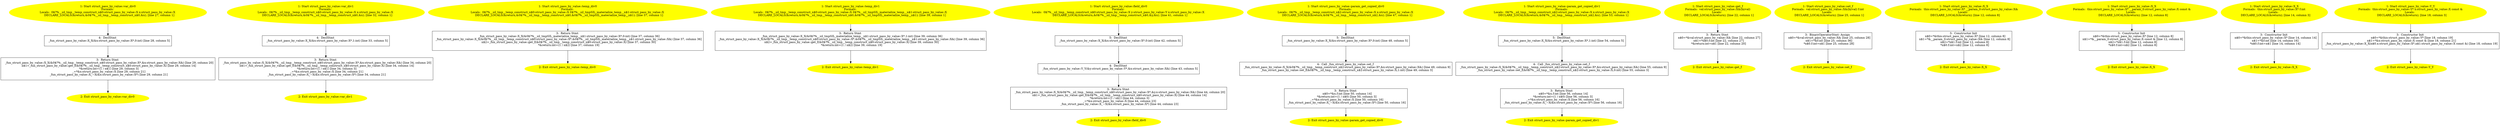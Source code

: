/* @generated */
digraph cfg {
"var_div0#struct_pass_by_value#10764880494979445665.44da929aedf0cdc1afaea064cb399051_1" [label="1: Start struct_pass_by_value::var_div0\nFormals: \nLocals:  0$?%__sil_tmp__temp_construct_n$0:struct_pass_by_value::X x:struct_pass_by_value::X \n   DECLARE_LOCALS(&return,&0$?%__sil_tmp__temp_construct_n$0,&x); [line 27, column 1]\n " color=yellow style=filled]
	

	 "var_div0#struct_pass_by_value#10764880494979445665.44da929aedf0cdc1afaea064cb399051_1" -> "var_div0#struct_pass_by_value#10764880494979445665.44da929aedf0cdc1afaea064cb399051_4" ;
"var_div0#struct_pass_by_value#10764880494979445665.44da929aedf0cdc1afaea064cb399051_2" [label="2: Exit struct_pass_by_value::var_div0 \n  " color=yellow style=filled]
	

"var_div0#struct_pass_by_value#10764880494979445665.44da929aedf0cdc1afaea064cb399051_3" [label="3:  Return Stmt \n   _fun_struct_pass_by_value::X_X(&0$?%__sil_tmp__temp_construct_n$0:struct_pass_by_value::X*,&x:struct_pass_by_value::X&) [line 29, column 20]\n  n$1=_fun_struct_pass_by_value::get_f(&0$?%__sil_tmp__temp_construct_n$0:struct_pass_by_value::X) [line 29, column 14]\n  *&return:int=(1 / n$1) [line 29, column 3]\n  _=*&x:struct_pass_by_value::X [line 29, column 21]\n  _fun_struct_pass_by_value::X_~X(&x:struct_pass_by_value::X*) [line 29, column 21]\n " shape="box"]
	

	 "var_div0#struct_pass_by_value#10764880494979445665.44da929aedf0cdc1afaea064cb399051_3" -> "var_div0#struct_pass_by_value#10764880494979445665.44da929aedf0cdc1afaea064cb399051_2" ;
"var_div0#struct_pass_by_value#10764880494979445665.44da929aedf0cdc1afaea064cb399051_4" [label="4:  DeclStmt \n   _fun_struct_pass_by_value::X_X(&x:struct_pass_by_value::X*,0:int) [line 28, column 5]\n " shape="box"]
	

	 "var_div0#struct_pass_by_value#10764880494979445665.44da929aedf0cdc1afaea064cb399051_4" -> "var_div0#struct_pass_by_value#10764880494979445665.44da929aedf0cdc1afaea064cb399051_3" ;
"var_div1#struct_pass_by_value#11501824865066029482.b667f3a6d8153cf4e571282bd064fc22_1" [label="1: Start struct_pass_by_value::var_div1\nFormals: \nLocals:  0$?%__sil_tmp__temp_construct_n$0:struct_pass_by_value::X x:struct_pass_by_value::X \n   DECLARE_LOCALS(&return,&0$?%__sil_tmp__temp_construct_n$0,&x); [line 32, column 1]\n " color=yellow style=filled]
	

	 "var_div1#struct_pass_by_value#11501824865066029482.b667f3a6d8153cf4e571282bd064fc22_1" -> "var_div1#struct_pass_by_value#11501824865066029482.b667f3a6d8153cf4e571282bd064fc22_4" ;
"var_div1#struct_pass_by_value#11501824865066029482.b667f3a6d8153cf4e571282bd064fc22_2" [label="2: Exit struct_pass_by_value::var_div1 \n  " color=yellow style=filled]
	

"var_div1#struct_pass_by_value#11501824865066029482.b667f3a6d8153cf4e571282bd064fc22_3" [label="3:  Return Stmt \n   _fun_struct_pass_by_value::X_X(&0$?%__sil_tmp__temp_construct_n$0:struct_pass_by_value::X*,&x:struct_pass_by_value::X&) [line 34, column 20]\n  n$1=_fun_struct_pass_by_value::get_f(&0$?%__sil_tmp__temp_construct_n$0:struct_pass_by_value::X) [line 34, column 14]\n  *&return:int=(1 / n$1) [line 34, column 3]\n  _=*&x:struct_pass_by_value::X [line 34, column 21]\n  _fun_struct_pass_by_value::X_~X(&x:struct_pass_by_value::X*) [line 34, column 21]\n " shape="box"]
	

	 "var_div1#struct_pass_by_value#11501824865066029482.b667f3a6d8153cf4e571282bd064fc22_3" -> "var_div1#struct_pass_by_value#11501824865066029482.b667f3a6d8153cf4e571282bd064fc22_2" ;
"var_div1#struct_pass_by_value#11501824865066029482.b667f3a6d8153cf4e571282bd064fc22_4" [label="4:  DeclStmt \n   _fun_struct_pass_by_value::X_X(&x:struct_pass_by_value::X*,1:int) [line 33, column 5]\n " shape="box"]
	

	 "var_div1#struct_pass_by_value#11501824865066029482.b667f3a6d8153cf4e571282bd064fc22_4" -> "var_div1#struct_pass_by_value#11501824865066029482.b667f3a6d8153cf4e571282bd064fc22_3" ;
"temp_div0#struct_pass_by_value#12428807554484697371.c8fca64e841f1b138c802c96104d913c_1" [label="1: Start struct_pass_by_value::temp_div0\nFormals: \nLocals:  0$?%__sil_tmp__temp_construct_n$0:struct_pass_by_value::X 0$?%__sil_tmpSIL_materialize_temp__n$1:struct_pass_by_value::X \n   DECLARE_LOCALS(&return,&0$?%__sil_tmp__temp_construct_n$0,&0$?%__sil_tmpSIL_materialize_temp__n$1); [line 37, column 1]\n " color=yellow style=filled]
	

	 "temp_div0#struct_pass_by_value#12428807554484697371.c8fca64e841f1b138c802c96104d913c_1" -> "temp_div0#struct_pass_by_value#12428807554484697371.c8fca64e841f1b138c802c96104d913c_3" ;
"temp_div0#struct_pass_by_value#12428807554484697371.c8fca64e841f1b138c802c96104d913c_2" [label="2: Exit struct_pass_by_value::temp_div0 \n  " color=yellow style=filled]
	

"temp_div0#struct_pass_by_value#12428807554484697371.c8fca64e841f1b138c802c96104d913c_3" [label="3:  Return Stmt \n   _fun_struct_pass_by_value::X_X(&0$?%__sil_tmpSIL_materialize_temp__n$1:struct_pass_by_value::X*,0:int) [line 37, column 36]\n  _fun_struct_pass_by_value::X_X(&0$?%__sil_tmp__temp_construct_n$0:struct_pass_by_value::X*,&0$?%__sil_tmpSIL_materialize_temp__n$1:struct_pass_by_value::X&) [line 37, column 36]\n  n$2=_fun_struct_pass_by_value::get_f(&0$?%__sil_tmp__temp_construct_n$0:struct_pass_by_value::X) [line 37, column 30]\n  *&return:int=(1 / n$2) [line 37, column 19]\n " shape="box"]
	

	 "temp_div0#struct_pass_by_value#12428807554484697371.c8fca64e841f1b138c802c96104d913c_3" -> "temp_div0#struct_pass_by_value#12428807554484697371.c8fca64e841f1b138c802c96104d913c_2" ;
"temp_div1#struct_pass_by_value#13173334156757910444.11618e43948d09c7324724af84bc0d5b_1" [label="1: Start struct_pass_by_value::temp_div1\nFormals: \nLocals:  0$?%__sil_tmp__temp_construct_n$0:struct_pass_by_value::X 0$?%__sil_tmpSIL_materialize_temp__n$1:struct_pass_by_value::X \n   DECLARE_LOCALS(&return,&0$?%__sil_tmp__temp_construct_n$0,&0$?%__sil_tmpSIL_materialize_temp__n$1); [line 39, column 1]\n " color=yellow style=filled]
	

	 "temp_div1#struct_pass_by_value#13173334156757910444.11618e43948d09c7324724af84bc0d5b_1" -> "temp_div1#struct_pass_by_value#13173334156757910444.11618e43948d09c7324724af84bc0d5b_3" ;
"temp_div1#struct_pass_by_value#13173334156757910444.11618e43948d09c7324724af84bc0d5b_2" [label="2: Exit struct_pass_by_value::temp_div1 \n  " color=yellow style=filled]
	

"temp_div1#struct_pass_by_value#13173334156757910444.11618e43948d09c7324724af84bc0d5b_3" [label="3:  Return Stmt \n   _fun_struct_pass_by_value::X_X(&0$?%__sil_tmpSIL_materialize_temp__n$1:struct_pass_by_value::X*,1:int) [line 39, column 36]\n  _fun_struct_pass_by_value::X_X(&0$?%__sil_tmp__temp_construct_n$0:struct_pass_by_value::X*,&0$?%__sil_tmpSIL_materialize_temp__n$1:struct_pass_by_value::X&) [line 39, column 36]\n  n$2=_fun_struct_pass_by_value::get_f(&0$?%__sil_tmp__temp_construct_n$0:struct_pass_by_value::X) [line 39, column 30]\n  *&return:int=(1 / n$2) [line 39, column 19]\n " shape="box"]
	

	 "temp_div1#struct_pass_by_value#13173334156757910444.11618e43948d09c7324724af84bc0d5b_3" -> "temp_div1#struct_pass_by_value#13173334156757910444.11618e43948d09c7324724af84bc0d5b_2" ;
"field_div0#struct_pass_by_value#10739265731582012189.309f906a63458fd1d3c6651d011f1020_1" [label="1: Start struct_pass_by_value::field_div0\nFormals: \nLocals:  0$?%__sil_tmp__temp_construct_n$0:struct_pass_by_value::X y:struct_pass_by_value::Y x:struct_pass_by_value::X \n   DECLARE_LOCALS(&return,&0$?%__sil_tmp__temp_construct_n$0,&y,&x); [line 41, column 1]\n " color=yellow style=filled]
	

	 "field_div0#struct_pass_by_value#10739265731582012189.309f906a63458fd1d3c6651d011f1020_1" -> "field_div0#struct_pass_by_value#10739265731582012189.309f906a63458fd1d3c6651d011f1020_5" ;
"field_div0#struct_pass_by_value#10739265731582012189.309f906a63458fd1d3c6651d011f1020_2" [label="2: Exit struct_pass_by_value::field_div0 \n  " color=yellow style=filled]
	

"field_div0#struct_pass_by_value#10739265731582012189.309f906a63458fd1d3c6651d011f1020_3" [label="3:  Return Stmt \n   _fun_struct_pass_by_value::X_X(&0$?%__sil_tmp__temp_construct_n$0:struct_pass_by_value::X*,&y.x:struct_pass_by_value::X&) [line 44, column 20]\n  n$1=_fun_struct_pass_by_value::get_f(&0$?%__sil_tmp__temp_construct_n$0:struct_pass_by_value::X) [line 44, column 14]\n  *&return:int=(1 / n$1) [line 44, column 3]\n  _=*&x:struct_pass_by_value::X [line 44, column 23]\n  _fun_struct_pass_by_value::X_~X(&x:struct_pass_by_value::X*) [line 44, column 23]\n " shape="box"]
	

	 "field_div0#struct_pass_by_value#10739265731582012189.309f906a63458fd1d3c6651d011f1020_3" -> "field_div0#struct_pass_by_value#10739265731582012189.309f906a63458fd1d3c6651d011f1020_2" ;
"field_div0#struct_pass_by_value#10739265731582012189.309f906a63458fd1d3c6651d011f1020_4" [label="4:  DeclStmt \n   _fun_struct_pass_by_value::Y_Y(&y:struct_pass_by_value::Y*,&x:struct_pass_by_value::X&) [line 43, column 5]\n " shape="box"]
	

	 "field_div0#struct_pass_by_value#10739265731582012189.309f906a63458fd1d3c6651d011f1020_4" -> "field_div0#struct_pass_by_value#10739265731582012189.309f906a63458fd1d3c6651d011f1020_3" ;
"field_div0#struct_pass_by_value#10739265731582012189.309f906a63458fd1d3c6651d011f1020_5" [label="5:  DeclStmt \n   _fun_struct_pass_by_value::X_X(&x:struct_pass_by_value::X*,0:int) [line 42, column 5]\n " shape="box"]
	

	 "field_div0#struct_pass_by_value#10739265731582012189.309f906a63458fd1d3c6651d011f1020_5" -> "field_div0#struct_pass_by_value#10739265731582012189.309f906a63458fd1d3c6651d011f1020_4" ;
"param_get_copied_div0#struct_pass_by_value#5422600122206315156.a9ecc5bcf15beb35ee10b7d5c038ad8e_1" [label="1: Start struct_pass_by_value::param_get_copied_div0\nFormals: \nLocals:  0$?%__sil_tmp__temp_construct_n$2:struct_pass_by_value::X x:struct_pass_by_value::X \n   DECLARE_LOCALS(&return,&0$?%__sil_tmp__temp_construct_n$2,&x); [line 47, column 1]\n " color=yellow style=filled]
	

	 "param_get_copied_div0#struct_pass_by_value#5422600122206315156.a9ecc5bcf15beb35ee10b7d5c038ad8e_1" -> "param_get_copied_div0#struct_pass_by_value#5422600122206315156.a9ecc5bcf15beb35ee10b7d5c038ad8e_5" ;
"param_get_copied_div0#struct_pass_by_value#5422600122206315156.a9ecc5bcf15beb35ee10b7d5c038ad8e_2" [label="2: Exit struct_pass_by_value::param_get_copied_div0 \n  " color=yellow style=filled]
	

"param_get_copied_div0#struct_pass_by_value#5422600122206315156.a9ecc5bcf15beb35ee10b7d5c038ad8e_3" [label="3:  Return Stmt \n   n$0=*&x.f:int [line 50, column 14]\n  *&return:int=(1 / n$0) [line 50, column 3]\n  _=*&x:struct_pass_by_value::X [line 50, column 16]\n  _fun_struct_pass_by_value::X_~X(&x:struct_pass_by_value::X*) [line 50, column 16]\n " shape="box"]
	

	 "param_get_copied_div0#struct_pass_by_value#5422600122206315156.a9ecc5bcf15beb35ee10b7d5c038ad8e_3" -> "param_get_copied_div0#struct_pass_by_value#5422600122206315156.a9ecc5bcf15beb35ee10b7d5c038ad8e_2" ;
"param_get_copied_div0#struct_pass_by_value#5422600122206315156.a9ecc5bcf15beb35ee10b7d5c038ad8e_4" [label="4:  Call _fun_struct_pass_by_value::set_f \n   _fun_struct_pass_by_value::X_X(&0$?%__sil_tmp__temp_construct_n$2:struct_pass_by_value::X*,&x:struct_pass_by_value::X&) [line 49, column 9]\n  _fun_struct_pass_by_value::set_f(&0$?%__sil_tmp__temp_construct_n$2:struct_pass_by_value::X,1:int) [line 49, column 3]\n " shape="box"]
	

	 "param_get_copied_div0#struct_pass_by_value#5422600122206315156.a9ecc5bcf15beb35ee10b7d5c038ad8e_4" -> "param_get_copied_div0#struct_pass_by_value#5422600122206315156.a9ecc5bcf15beb35ee10b7d5c038ad8e_3" ;
"param_get_copied_div0#struct_pass_by_value#5422600122206315156.a9ecc5bcf15beb35ee10b7d5c038ad8e_5" [label="5:  DeclStmt \n   _fun_struct_pass_by_value::X_X(&x:struct_pass_by_value::X*,0:int) [line 48, column 5]\n " shape="box"]
	

	 "param_get_copied_div0#struct_pass_by_value#5422600122206315156.a9ecc5bcf15beb35ee10b7d5c038ad8e_5" -> "param_get_copied_div0#struct_pass_by_value#5422600122206315156.a9ecc5bcf15beb35ee10b7d5c038ad8e_4" ;
"param_get_copied_div1#struct_pass_by_value#4678038335560999331.58ffd03114defd7dfa2ce1d8e7c84b46_1" [label="1: Start struct_pass_by_value::param_get_copied_div1\nFormals: \nLocals:  0$?%__sil_tmp__temp_construct_n$2:struct_pass_by_value::X x:struct_pass_by_value::X \n   DECLARE_LOCALS(&return,&0$?%__sil_tmp__temp_construct_n$2,&x); [line 53, column 1]\n " color=yellow style=filled]
	

	 "param_get_copied_div1#struct_pass_by_value#4678038335560999331.58ffd03114defd7dfa2ce1d8e7c84b46_1" -> "param_get_copied_div1#struct_pass_by_value#4678038335560999331.58ffd03114defd7dfa2ce1d8e7c84b46_5" ;
"param_get_copied_div1#struct_pass_by_value#4678038335560999331.58ffd03114defd7dfa2ce1d8e7c84b46_2" [label="2: Exit struct_pass_by_value::param_get_copied_div1 \n  " color=yellow style=filled]
	

"param_get_copied_div1#struct_pass_by_value#4678038335560999331.58ffd03114defd7dfa2ce1d8e7c84b46_3" [label="3:  Return Stmt \n   n$0=*&x.f:int [line 56, column 14]\n  *&return:int=(1 / n$0) [line 56, column 3]\n  _=*&x:struct_pass_by_value::X [line 56, column 16]\n  _fun_struct_pass_by_value::X_~X(&x:struct_pass_by_value::X*) [line 56, column 16]\n " shape="box"]
	

	 "param_get_copied_div1#struct_pass_by_value#4678038335560999331.58ffd03114defd7dfa2ce1d8e7c84b46_3" -> "param_get_copied_div1#struct_pass_by_value#4678038335560999331.58ffd03114defd7dfa2ce1d8e7c84b46_2" ;
"param_get_copied_div1#struct_pass_by_value#4678038335560999331.58ffd03114defd7dfa2ce1d8e7c84b46_4" [label="4:  Call _fun_struct_pass_by_value::set_f \n   _fun_struct_pass_by_value::X_X(&0$?%__sil_tmp__temp_construct_n$2:struct_pass_by_value::X*,&x:struct_pass_by_value::X&) [line 55, column 9]\n  _fun_struct_pass_by_value::set_f(&0$?%__sil_tmp__temp_construct_n$2:struct_pass_by_value::X,0:int) [line 55, column 3]\n " shape="box"]
	

	 "param_get_copied_div1#struct_pass_by_value#4678038335560999331.58ffd03114defd7dfa2ce1d8e7c84b46_4" -> "param_get_copied_div1#struct_pass_by_value#4678038335560999331.58ffd03114defd7dfa2ce1d8e7c84b46_3" ;
"param_get_copied_div1#struct_pass_by_value#4678038335560999331.58ffd03114defd7dfa2ce1d8e7c84b46_5" [label="5:  DeclStmt \n   _fun_struct_pass_by_value::X_X(&x:struct_pass_by_value::X*,1:int) [line 54, column 5]\n " shape="box"]
	

	 "param_get_copied_div1#struct_pass_by_value#4678038335560999331.58ffd03114defd7dfa2ce1d8e7c84b46_5" -> "param_get_copied_div1#struct_pass_by_value#4678038335560999331.58ffd03114defd7dfa2ce1d8e7c84b46_4" ;
"get_f#struct_pass_by_value#16901161791851138670.e181cdd22ed5b9b12bfb0f726d36256b_1" [label="1: Start struct_pass_by_value::get_f\nFormals:  val:struct_pass_by_value::X&(byval)\nLocals:  \n   DECLARE_LOCALS(&return); [line 22, column 1]\n " color=yellow style=filled]
	

	 "get_f#struct_pass_by_value#16901161791851138670.e181cdd22ed5b9b12bfb0f726d36256b_1" -> "get_f#struct_pass_by_value#16901161791851138670.e181cdd22ed5b9b12bfb0f726d36256b_3" ;
"get_f#struct_pass_by_value#16901161791851138670.e181cdd22ed5b9b12bfb0f726d36256b_2" [label="2: Exit struct_pass_by_value::get_f \n  " color=yellow style=filled]
	

"get_f#struct_pass_by_value#16901161791851138670.e181cdd22ed5b9b12bfb0f726d36256b_3" [label="3:  Return Stmt \n   n$0=*&val:struct_pass_by_value::X& [line 22, column 27]\n  n$1=*n$0.f:int [line 22, column 27]\n  *&return:int=n$1 [line 22, column 20]\n " shape="box"]
	

	 "get_f#struct_pass_by_value#16901161791851138670.e181cdd22ed5b9b12bfb0f726d36256b_3" -> "get_f#struct_pass_by_value#16901161791851138670.e181cdd22ed5b9b12bfb0f726d36256b_2" ;
"set_f#struct_pass_by_value#449985082730240817.3244dc0de9a72d4ec2d03e236d94d06e_1" [label="1: Start struct_pass_by_value::set_f\nFormals:  val:struct_pass_by_value::X&(byval) f:int\nLocals:  \n   DECLARE_LOCALS(&return); [line 25, column 1]\n " color=yellow style=filled]
	

	 "set_f#struct_pass_by_value#449985082730240817.3244dc0de9a72d4ec2d03e236d94d06e_1" -> "set_f#struct_pass_by_value#449985082730240817.3244dc0de9a72d4ec2d03e236d94d06e_3" ;
"set_f#struct_pass_by_value#449985082730240817.3244dc0de9a72d4ec2d03e236d94d06e_2" [label="2: Exit struct_pass_by_value::set_f \n  " color=yellow style=filled]
	

"set_f#struct_pass_by_value#449985082730240817.3244dc0de9a72d4ec2d03e236d94d06e_3" [label="3:  BinaryOperatorStmt: Assign \n   n$0=*&val:struct_pass_by_value::X& [line 25, column 28]\n  n$1=*&f:int [line 25, column 36]\n  *n$0.f:int=n$1 [line 25, column 28]\n " shape="box"]
	

	 "set_f#struct_pass_by_value#449985082730240817.3244dc0de9a72d4ec2d03e236d94d06e_3" -> "set_f#struct_pass_by_value#449985082730240817.3244dc0de9a72d4ec2d03e236d94d06e_2" ;
"X#X#struct_pass_by_value#{8495470270182220238|constexpr}.ea3fe0be489de1d7a9283f9ea7d8899f_1" [label="1: Start struct_pass_by_value::X_X\nFormals:  this:struct_pass_by_value::X* __param_0:struct_pass_by_value::X&\nLocals:  \n   DECLARE_LOCALS(&return); [line 12, column 8]\n " color=yellow style=filled]
	

	 "X#X#struct_pass_by_value#{8495470270182220238|constexpr}.ea3fe0be489de1d7a9283f9ea7d8899f_1" -> "X#X#struct_pass_by_value#{8495470270182220238|constexpr}.ea3fe0be489de1d7a9283f9ea7d8899f_3" ;
"X#X#struct_pass_by_value#{8495470270182220238|constexpr}.ea3fe0be489de1d7a9283f9ea7d8899f_2" [label="2: Exit struct_pass_by_value::X_X \n  " color=yellow style=filled]
	

"X#X#struct_pass_by_value#{8495470270182220238|constexpr}.ea3fe0be489de1d7a9283f9ea7d8899f_3" [label="3:  Constructor Init \n   n$0=*&this:struct_pass_by_value::X* [line 12, column 8]\n  n$1=*&__param_0:struct_pass_by_value::X& [line 12, column 8]\n  n$2=*n$1.f:int [line 12, column 8]\n  *n$0.f:int=n$2 [line 12, column 8]\n " shape="box"]
	

	 "X#X#struct_pass_by_value#{8495470270182220238|constexpr}.ea3fe0be489de1d7a9283f9ea7d8899f_3" -> "X#X#struct_pass_by_value#{8495470270182220238|constexpr}.ea3fe0be489de1d7a9283f9ea7d8899f_2" ;
"X#X#struct_pass_by_value#{9755652315089766298|constexpr}.81acc1c263466d84e0cc912cd1d47b28_1" [label="1: Start struct_pass_by_value::X_X\nFormals:  this:struct_pass_by_value::X* __param_0:struct_pass_by_value::X const &\nLocals:  \n   DECLARE_LOCALS(&return); [line 12, column 8]\n " color=yellow style=filled]
	

	 "X#X#struct_pass_by_value#{9755652315089766298|constexpr}.81acc1c263466d84e0cc912cd1d47b28_1" -> "X#X#struct_pass_by_value#{9755652315089766298|constexpr}.81acc1c263466d84e0cc912cd1d47b28_3" ;
"X#X#struct_pass_by_value#{9755652315089766298|constexpr}.81acc1c263466d84e0cc912cd1d47b28_2" [label="2: Exit struct_pass_by_value::X_X \n  " color=yellow style=filled]
	

"X#X#struct_pass_by_value#{9755652315089766298|constexpr}.81acc1c263466d84e0cc912cd1d47b28_3" [label="3:  Constructor Init \n   n$0=*&this:struct_pass_by_value::X* [line 12, column 8]\n  n$1=*&__param_0:struct_pass_by_value::X const & [line 12, column 8]\n  n$2=*n$1.f:int [line 12, column 8]\n  *n$0.f:int=n$2 [line 12, column 8]\n " shape="box"]
	

	 "X#X#struct_pass_by_value#{9755652315089766298|constexpr}.81acc1c263466d84e0cc912cd1d47b28_3" -> "X#X#struct_pass_by_value#{9755652315089766298|constexpr}.81acc1c263466d84e0cc912cd1d47b28_2" ;
"X#X#struct_pass_by_value#{11203369373673859396}.cf8c3ea98f014a538f7f90e4593e75eb_1" [label="1: Start struct_pass_by_value::X_X\nFormals:  this:struct_pass_by_value::X* f:int\nLocals:  \n   DECLARE_LOCALS(&return); [line 14, column 3]\n " color=yellow style=filled]
	

	 "X#X#struct_pass_by_value#{11203369373673859396}.cf8c3ea98f014a538f7f90e4593e75eb_1" -> "X#X#struct_pass_by_value#{11203369373673859396}.cf8c3ea98f014a538f7f90e4593e75eb_3" ;
"X#X#struct_pass_by_value#{11203369373673859396}.cf8c3ea98f014a538f7f90e4593e75eb_2" [label="2: Exit struct_pass_by_value::X_X \n  " color=yellow style=filled]
	

"X#X#struct_pass_by_value#{11203369373673859396}.cf8c3ea98f014a538f7f90e4593e75eb_3" [label="3:  Constructor Init \n   n$0=*&this:struct_pass_by_value::X* [line 14, column 14]\n  n$1=*&f:int [line 14, column 16]\n  *n$0.f:int=n$1 [line 14, column 14]\n " shape="box"]
	

	 "X#X#struct_pass_by_value#{11203369373673859396}.cf8c3ea98f014a538f7f90e4593e75eb_3" -> "X#X#struct_pass_by_value#{11203369373673859396}.cf8c3ea98f014a538f7f90e4593e75eb_2" ;
"Y#Y#struct_pass_by_value#{2591422873810003675}.4cc6400ed3a8bedc19c95b6ea1876631_1" [label="1: Start struct_pass_by_value::Y_Y\nFormals:  this:struct_pass_by_value::Y* x:struct_pass_by_value::X const &\nLocals:  \n   DECLARE_LOCALS(&return); [line 18, column 3]\n " color=yellow style=filled]
	

	 "Y#Y#struct_pass_by_value#{2591422873810003675}.4cc6400ed3a8bedc19c95b6ea1876631_1" -> "Y#Y#struct_pass_by_value#{2591422873810003675}.4cc6400ed3a8bedc19c95b6ea1876631_3" ;
"Y#Y#struct_pass_by_value#{2591422873810003675}.4cc6400ed3a8bedc19c95b6ea1876631_2" [label="2: Exit struct_pass_by_value::Y_Y \n  " color=yellow style=filled]
	

"Y#Y#struct_pass_by_value#{2591422873810003675}.4cc6400ed3a8bedc19c95b6ea1876631_3" [label="3:  Constructor Init \n   n$0=*&this:struct_pass_by_value::Y* [line 18, column 19]\n  n$1=*&x:struct_pass_by_value::X const & [line 18, column 21]\n  _fun_struct_pass_by_value::X_X(n$0.x:struct_pass_by_value::X*,n$1:struct_pass_by_value::X const &) [line 18, column 19]\n " shape="box"]
	

	 "Y#Y#struct_pass_by_value#{2591422873810003675}.4cc6400ed3a8bedc19c95b6ea1876631_3" -> "Y#Y#struct_pass_by_value#{2591422873810003675}.4cc6400ed3a8bedc19c95b6ea1876631_2" ;
}
